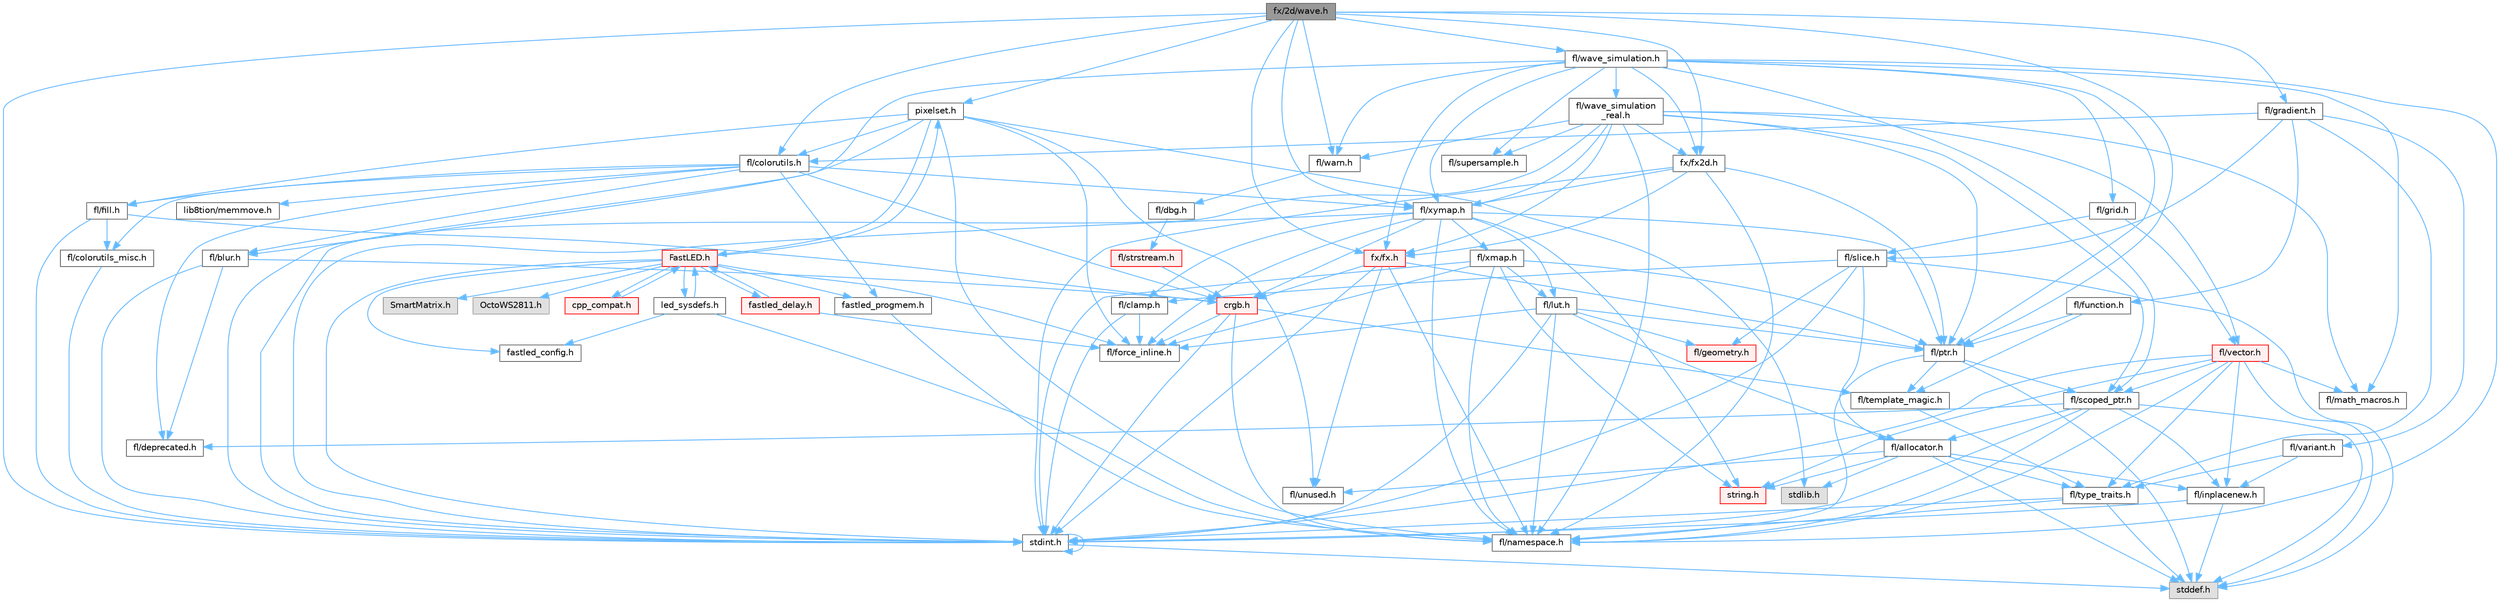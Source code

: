 digraph "fx/2d/wave.h"
{
 // INTERACTIVE_SVG=YES
 // LATEX_PDF_SIZE
  bgcolor="transparent";
  edge [fontname=Helvetica,fontsize=10,labelfontname=Helvetica,labelfontsize=10];
  node [fontname=Helvetica,fontsize=10,shape=box,height=0.2,width=0.4];
  Node1 [id="Node000001",label="fx/2d/wave.h",height=0.2,width=0.4,color="gray40", fillcolor="grey60", style="filled", fontcolor="black",tooltip=" "];
  Node1 -> Node2 [id="edge1_Node000001_Node000002",color="steelblue1",style="solid",tooltip=" "];
  Node2 [id="Node000002",label="stdint.h",height=0.2,width=0.4,color="grey40", fillcolor="white", style="filled",URL="$df/dd8/stdint_8h.html",tooltip=" "];
  Node2 -> Node3 [id="edge2_Node000002_Node000003",color="steelblue1",style="solid",tooltip=" "];
  Node3 [id="Node000003",label="stddef.h",height=0.2,width=0.4,color="grey60", fillcolor="#E0E0E0", style="filled",tooltip=" "];
  Node2 -> Node2 [id="edge3_Node000002_Node000002",color="steelblue1",style="solid",tooltip=" "];
  Node1 -> Node4 [id="edge4_Node000001_Node000004",color="steelblue1",style="solid",tooltip=" "];
  Node4 [id="Node000004",label="fl/warn.h",height=0.2,width=0.4,color="grey40", fillcolor="white", style="filled",URL="$de/d77/warn_8h.html",tooltip=" "];
  Node4 -> Node5 [id="edge5_Node000004_Node000005",color="steelblue1",style="solid",tooltip=" "];
  Node5 [id="Node000005",label="fl/dbg.h",height=0.2,width=0.4,color="grey40", fillcolor="white", style="filled",URL="$d6/d01/dbg_8h.html",tooltip=" "];
  Node5 -> Node6 [id="edge6_Node000005_Node000006",color="steelblue1",style="solid",tooltip=" "];
  Node6 [id="Node000006",label="fl/strstream.h",height=0.2,width=0.4,color="red", fillcolor="#FFF0F0", style="filled",URL="$d8/d00/strstream_8h.html",tooltip=" "];
  Node6 -> Node7 [id="edge7_Node000006_Node000007",color="steelblue1",style="solid",tooltip=" "];
  Node7 [id="Node000007",label="crgb.h",height=0.2,width=0.4,color="red", fillcolor="#FFF0F0", style="filled",URL="$db/dd1/crgb_8h.html",tooltip="Defines the red, green, and blue (RGB) pixel struct."];
  Node7 -> Node2 [id="edge8_Node000007_Node000002",color="steelblue1",style="solid",tooltip=" "];
  Node7 -> Node9 [id="edge9_Node000007_Node000009",color="steelblue1",style="solid",tooltip=" "];
  Node9 [id="Node000009",label="fl/namespace.h",height=0.2,width=0.4,color="grey40", fillcolor="white", style="filled",URL="$df/d2a/namespace_8h.html",tooltip="Implements the FastLED namespace macros."];
  Node7 -> Node12 [id="edge10_Node000007_Node000012",color="steelblue1",style="solid",tooltip=" "];
  Node12 [id="Node000012",label="fl/force_inline.h",height=0.2,width=0.4,color="grey40", fillcolor="white", style="filled",URL="$d4/d64/force__inline_8h.html",tooltip=" "];
  Node7 -> Node13 [id="edge11_Node000007_Node000013",color="steelblue1",style="solid",tooltip=" "];
  Node13 [id="Node000013",label="fl/template_magic.h",height=0.2,width=0.4,color="grey40", fillcolor="white", style="filled",URL="$d8/d0c/template__magic_8h.html",tooltip=" "];
  Node13 -> Node14 [id="edge12_Node000013_Node000014",color="steelblue1",style="solid",tooltip=" "];
  Node14 [id="Node000014",label="fl/type_traits.h",height=0.2,width=0.4,color="grey40", fillcolor="white", style="filled",URL="$df/d63/type__traits_8h.html",tooltip=" "];
  Node14 -> Node3 [id="edge13_Node000014_Node000003",color="steelblue1",style="solid",tooltip=" "];
  Node14 -> Node2 [id="edge14_Node000014_Node000002",color="steelblue1",style="solid",tooltip=" "];
  Node14 -> Node9 [id="edge15_Node000014_Node000009",color="steelblue1",style="solid",tooltip=" "];
  Node1 -> Node32 [id="edge16_Node000001_Node000032",color="steelblue1",style="solid",tooltip=" "];
  Node32 [id="Node000032",label="fl/colorutils.h",height=0.2,width=0.4,color="grey40", fillcolor="white", style="filled",URL="$d7/df9/fl_2colorutils_8h.html",tooltip="Utility functions for color fill, palettes, blending, and more."];
  Node32 -> Node7 [id="edge17_Node000032_Node000007",color="steelblue1",style="solid",tooltip=" "];
  Node32 -> Node33 [id="edge18_Node000032_Node000033",color="steelblue1",style="solid",tooltip=" "];
  Node33 [id="Node000033",label="fastled_progmem.h",height=0.2,width=0.4,color="grey40", fillcolor="white", style="filled",URL="$df/dab/fastled__progmem_8h.html",tooltip="Wrapper definitions to allow seamless use of PROGMEM in environments that have it."];
  Node33 -> Node9 [id="edge19_Node000033_Node000009",color="steelblue1",style="solid",tooltip=" "];
  Node32 -> Node34 [id="edge20_Node000032_Node000034",color="steelblue1",style="solid",tooltip=" "];
  Node34 [id="Node000034",label="fl/blur.h",height=0.2,width=0.4,color="grey40", fillcolor="white", style="filled",URL="$d4/df5/blur_8h.html",tooltip=" "];
  Node34 -> Node2 [id="edge21_Node000034_Node000002",color="steelblue1",style="solid",tooltip=" "];
  Node34 -> Node7 [id="edge22_Node000034_Node000007",color="steelblue1",style="solid",tooltip=" "];
  Node34 -> Node28 [id="edge23_Node000034_Node000028",color="steelblue1",style="solid",tooltip=" "];
  Node28 [id="Node000028",label="fl/deprecated.h",height=0.2,width=0.4,color="grey40", fillcolor="white", style="filled",URL="$d4/dce/deprecated_8h.html",tooltip=" "];
  Node32 -> Node35 [id="edge24_Node000032_Node000035",color="steelblue1",style="solid",tooltip=" "];
  Node35 [id="Node000035",label="fl/colorutils_misc.h",height=0.2,width=0.4,color="grey40", fillcolor="white", style="filled",URL="$dd/db2/colorutils__misc_8h.html",tooltip=" "];
  Node35 -> Node2 [id="edge25_Node000035_Node000002",color="steelblue1",style="solid",tooltip=" "];
  Node32 -> Node28 [id="edge26_Node000032_Node000028",color="steelblue1",style="solid",tooltip=" "];
  Node32 -> Node36 [id="edge27_Node000032_Node000036",color="steelblue1",style="solid",tooltip=" "];
  Node36 [id="Node000036",label="fl/fill.h",height=0.2,width=0.4,color="grey40", fillcolor="white", style="filled",URL="$d2/d78/fill_8h.html",tooltip=" "];
  Node36 -> Node7 [id="edge28_Node000036_Node000007",color="steelblue1",style="solid",tooltip=" "];
  Node36 -> Node35 [id="edge29_Node000036_Node000035",color="steelblue1",style="solid",tooltip=" "];
  Node36 -> Node2 [id="edge30_Node000036_Node000002",color="steelblue1",style="solid",tooltip=" "];
  Node32 -> Node37 [id="edge31_Node000032_Node000037",color="steelblue1",style="solid",tooltip=" "];
  Node37 [id="Node000037",label="fl/xymap.h",height=0.2,width=0.4,color="grey40", fillcolor="white", style="filled",URL="$da/d61/xymap_8h.html",tooltip=" "];
  Node37 -> Node2 [id="edge32_Node000037_Node000002",color="steelblue1",style="solid",tooltip=" "];
  Node37 -> Node16 [id="edge33_Node000037_Node000016",color="steelblue1",style="solid",tooltip=" "];
  Node16 [id="Node000016",label="string.h",height=0.2,width=0.4,color="red", fillcolor="#FFF0F0", style="filled",URL="$da/d66/string_8h.html",tooltip=" "];
  Node37 -> Node7 [id="edge34_Node000037_Node000007",color="steelblue1",style="solid",tooltip=" "];
  Node37 -> Node19 [id="edge35_Node000037_Node000019",color="steelblue1",style="solid",tooltip=" "];
  Node19 [id="Node000019",label="fl/clamp.h",height=0.2,width=0.4,color="grey40", fillcolor="white", style="filled",URL="$d6/dd3/clamp_8h.html",tooltip=" "];
  Node19 -> Node2 [id="edge36_Node000019_Node000002",color="steelblue1",style="solid",tooltip=" "];
  Node19 -> Node12 [id="edge37_Node000019_Node000012",color="steelblue1",style="solid",tooltip=" "];
  Node37 -> Node12 [id="edge38_Node000037_Node000012",color="steelblue1",style="solid",tooltip=" "];
  Node37 -> Node38 [id="edge39_Node000037_Node000038",color="steelblue1",style="solid",tooltip=" "];
  Node38 [id="Node000038",label="fl/lut.h",height=0.2,width=0.4,color="grey40", fillcolor="white", style="filled",URL="$db/d54/lut_8h.html",tooltip=" "];
  Node38 -> Node24 [id="edge40_Node000038_Node000024",color="steelblue1",style="solid",tooltip=" "];
  Node24 [id="Node000024",label="fl/allocator.h",height=0.2,width=0.4,color="grey40", fillcolor="white", style="filled",URL="$da/da9/allocator_8h.html",tooltip=" "];
  Node24 -> Node3 [id="edge41_Node000024_Node000003",color="steelblue1",style="solid",tooltip=" "];
  Node24 -> Node25 [id="edge42_Node000024_Node000025",color="steelblue1",style="solid",tooltip=" "];
  Node25 [id="Node000025",label="stdlib.h",height=0.2,width=0.4,color="grey60", fillcolor="#E0E0E0", style="filled",tooltip=" "];
  Node24 -> Node16 [id="edge43_Node000024_Node000016",color="steelblue1",style="solid",tooltip=" "];
  Node24 -> Node26 [id="edge44_Node000024_Node000026",color="steelblue1",style="solid",tooltip=" "];
  Node26 [id="Node000026",label="fl/inplacenew.h",height=0.2,width=0.4,color="grey40", fillcolor="white", style="filled",URL="$db/d36/inplacenew_8h.html",tooltip=" "];
  Node26 -> Node3 [id="edge45_Node000026_Node000003",color="steelblue1",style="solid",tooltip=" "];
  Node26 -> Node2 [id="edge46_Node000026_Node000002",color="steelblue1",style="solid",tooltip=" "];
  Node24 -> Node14 [id="edge47_Node000024_Node000014",color="steelblue1",style="solid",tooltip=" "];
  Node24 -> Node27 [id="edge48_Node000024_Node000027",color="steelblue1",style="solid",tooltip=" "];
  Node27 [id="Node000027",label="fl/unused.h",height=0.2,width=0.4,color="grey40", fillcolor="white", style="filled",URL="$d8/d4b/unused_8h.html",tooltip=" "];
  Node38 -> Node12 [id="edge49_Node000038_Node000012",color="steelblue1",style="solid",tooltip=" "];
  Node38 -> Node22 [id="edge50_Node000038_Node000022",color="steelblue1",style="solid",tooltip=" "];
  Node22 [id="Node000022",label="fl/ptr.h",height=0.2,width=0.4,color="grey40", fillcolor="white", style="filled",URL="$dd/d98/ptr_8h.html",tooltip=" "];
  Node22 -> Node3 [id="edge51_Node000022_Node000003",color="steelblue1",style="solid",tooltip=" "];
  Node22 -> Node9 [id="edge52_Node000022_Node000009",color="steelblue1",style="solid",tooltip=" "];
  Node22 -> Node23 [id="edge53_Node000022_Node000023",color="steelblue1",style="solid",tooltip=" "];
  Node23 [id="Node000023",label="fl/scoped_ptr.h",height=0.2,width=0.4,color="grey40", fillcolor="white", style="filled",URL="$d0/d44/scoped__ptr_8h.html",tooltip=" "];
  Node23 -> Node3 [id="edge54_Node000023_Node000003",color="steelblue1",style="solid",tooltip=" "];
  Node23 -> Node2 [id="edge55_Node000023_Node000002",color="steelblue1",style="solid",tooltip=" "];
  Node23 -> Node24 [id="edge56_Node000023_Node000024",color="steelblue1",style="solid",tooltip=" "];
  Node23 -> Node26 [id="edge57_Node000023_Node000026",color="steelblue1",style="solid",tooltip=" "];
  Node23 -> Node9 [id="edge58_Node000023_Node000009",color="steelblue1",style="solid",tooltip=" "];
  Node23 -> Node28 [id="edge59_Node000023_Node000028",color="steelblue1",style="solid",tooltip=" "];
  Node22 -> Node13 [id="edge60_Node000022_Node000013",color="steelblue1",style="solid",tooltip=" "];
  Node38 -> Node2 [id="edge61_Node000038_Node000002",color="steelblue1",style="solid",tooltip=" "];
  Node38 -> Node17 [id="edge62_Node000038_Node000017",color="steelblue1",style="solid",tooltip=" "];
  Node17 [id="Node000017",label="fl/geometry.h",height=0.2,width=0.4,color="red", fillcolor="#FFF0F0", style="filled",URL="$d4/d67/geometry_8h.html",tooltip=" "];
  Node38 -> Node9 [id="edge63_Node000038_Node000009",color="steelblue1",style="solid",tooltip=" "];
  Node37 -> Node9 [id="edge64_Node000037_Node000009",color="steelblue1",style="solid",tooltip=" "];
  Node37 -> Node22 [id="edge65_Node000037_Node000022",color="steelblue1",style="solid",tooltip=" "];
  Node37 -> Node39 [id="edge66_Node000037_Node000039",color="steelblue1",style="solid",tooltip=" "];
  Node39 [id="Node000039",label="fl/xmap.h",height=0.2,width=0.4,color="grey40", fillcolor="white", style="filled",URL="$dd/dcc/xmap_8h.html",tooltip=" "];
  Node39 -> Node2 [id="edge67_Node000039_Node000002",color="steelblue1",style="solid",tooltip=" "];
  Node39 -> Node16 [id="edge68_Node000039_Node000016",color="steelblue1",style="solid",tooltip=" "];
  Node39 -> Node12 [id="edge69_Node000039_Node000012",color="steelblue1",style="solid",tooltip=" "];
  Node39 -> Node38 [id="edge70_Node000039_Node000038",color="steelblue1",style="solid",tooltip=" "];
  Node39 -> Node22 [id="edge71_Node000039_Node000022",color="steelblue1",style="solid",tooltip=" "];
  Node39 -> Node9 [id="edge72_Node000039_Node000009",color="steelblue1",style="solid",tooltip=" "];
  Node32 -> Node40 [id="edge73_Node000032_Node000040",color="steelblue1",style="solid",tooltip=" "];
  Node40 [id="Node000040",label="lib8tion/memmove.h",height=0.2,width=0.4,color="grey40", fillcolor="white", style="filled",URL="$d9/d72/memmove_8h.html",tooltip=" "];
  Node1 -> Node41 [id="edge74_Node000001_Node000041",color="steelblue1",style="solid",tooltip=" "];
  Node41 [id="Node000041",label="fl/gradient.h",height=0.2,width=0.4,color="grey40", fillcolor="white", style="filled",URL="$db/dfe/gradient_8h.html",tooltip=" "];
  Node41 -> Node32 [id="edge75_Node000041_Node000032",color="steelblue1",style="solid",tooltip=" "];
  Node41 -> Node42 [id="edge76_Node000041_Node000042",color="steelblue1",style="solid",tooltip=" "];
  Node42 [id="Node000042",label="fl/function.h",height=0.2,width=0.4,color="grey40", fillcolor="white", style="filled",URL="$dd/d67/function_8h.html",tooltip=" "];
  Node42 -> Node22 [id="edge77_Node000042_Node000022",color="steelblue1",style="solid",tooltip=" "];
  Node42 -> Node13 [id="edge78_Node000042_Node000013",color="steelblue1",style="solid",tooltip=" "];
  Node41 -> Node43 [id="edge79_Node000041_Node000043",color="steelblue1",style="solid",tooltip=" "];
  Node43 [id="Node000043",label="fl/slice.h",height=0.2,width=0.4,color="grey40", fillcolor="white", style="filled",URL="$d0/d48/slice_8h.html",tooltip=" "];
  Node43 -> Node3 [id="edge80_Node000043_Node000003",color="steelblue1",style="solid",tooltip=" "];
  Node43 -> Node2 [id="edge81_Node000043_Node000002",color="steelblue1",style="solid",tooltip=" "];
  Node43 -> Node19 [id="edge82_Node000043_Node000019",color="steelblue1",style="solid",tooltip=" "];
  Node43 -> Node17 [id="edge83_Node000043_Node000017",color="steelblue1",style="solid",tooltip=" "];
  Node43 -> Node24 [id="edge84_Node000043_Node000024",color="steelblue1",style="solid",tooltip=" "];
  Node41 -> Node14 [id="edge85_Node000041_Node000014",color="steelblue1",style="solid",tooltip=" "];
  Node41 -> Node44 [id="edge86_Node000041_Node000044",color="steelblue1",style="solid",tooltip=" "];
  Node44 [id="Node000044",label="fl/variant.h",height=0.2,width=0.4,color="grey40", fillcolor="white", style="filled",URL="$d6/d10/variant_8h.html",tooltip=" "];
  Node44 -> Node26 [id="edge87_Node000044_Node000026",color="steelblue1",style="solid",tooltip=" "];
  Node44 -> Node14 [id="edge88_Node000044_Node000014",color="steelblue1",style="solid",tooltip=" "];
  Node1 -> Node22 [id="edge89_Node000001_Node000022",color="steelblue1",style="solid",tooltip=" "];
  Node1 -> Node45 [id="edge90_Node000001_Node000045",color="steelblue1",style="solid",tooltip=" "];
  Node45 [id="Node000045",label="fl/wave_simulation.h",height=0.2,width=0.4,color="grey40", fillcolor="white", style="filled",URL="$dc/d36/wave__simulation_8h.html",tooltip=" "];
  Node45 -> Node2 [id="edge91_Node000045_Node000002",color="steelblue1",style="solid",tooltip=" "];
  Node45 -> Node21 [id="edge92_Node000045_Node000021",color="steelblue1",style="solid",tooltip=" "];
  Node21 [id="Node000021",label="fl/math_macros.h",height=0.2,width=0.4,color="grey40", fillcolor="white", style="filled",URL="$d8/db8/math__macros_8h.html",tooltip=" "];
  Node45 -> Node9 [id="edge93_Node000045_Node000009",color="steelblue1",style="solid",tooltip=" "];
  Node45 -> Node23 [id="edge94_Node000045_Node000023",color="steelblue1",style="solid",tooltip=" "];
  Node45 -> Node4 [id="edge95_Node000045_Node000004",color="steelblue1",style="solid",tooltip=" "];
  Node45 -> Node46 [id="edge96_Node000045_Node000046",color="steelblue1",style="solid",tooltip=" "];
  Node46 [id="Node000046",label="fl/wave_simulation\l_real.h",height=0.2,width=0.4,color="grey40", fillcolor="white", style="filled",URL="$dd/d8e/wave__simulation__real_8h.html",tooltip=" "];
  Node46 -> Node2 [id="edge97_Node000046_Node000002",color="steelblue1",style="solid",tooltip=" "];
  Node46 -> Node21 [id="edge98_Node000046_Node000021",color="steelblue1",style="solid",tooltip=" "];
  Node46 -> Node9 [id="edge99_Node000046_Node000009",color="steelblue1",style="solid",tooltip=" "];
  Node46 -> Node23 [id="edge100_Node000046_Node000023",color="steelblue1",style="solid",tooltip=" "];
  Node46 -> Node29 [id="edge101_Node000046_Node000029",color="steelblue1",style="solid",tooltip=" "];
  Node29 [id="Node000029",label="fl/vector.h",height=0.2,width=0.4,color="red", fillcolor="#FFF0F0", style="filled",URL="$d6/d68/vector_8h.html",tooltip=" "];
  Node29 -> Node3 [id="edge102_Node000029_Node000003",color="steelblue1",style="solid",tooltip=" "];
  Node29 -> Node2 [id="edge103_Node000029_Node000002",color="steelblue1",style="solid",tooltip=" "];
  Node29 -> Node16 [id="edge104_Node000029_Node000016",color="steelblue1",style="solid",tooltip=" "];
  Node29 -> Node21 [id="edge105_Node000029_Node000021",color="steelblue1",style="solid",tooltip=" "];
  Node29 -> Node9 [id="edge106_Node000029_Node000009",color="steelblue1",style="solid",tooltip=" "];
  Node29 -> Node23 [id="edge107_Node000029_Node000023",color="steelblue1",style="solid",tooltip=" "];
  Node29 -> Node14 [id="edge108_Node000029_Node000014",color="steelblue1",style="solid",tooltip=" "];
  Node29 -> Node26 [id="edge109_Node000029_Node000026",color="steelblue1",style="solid",tooltip=" "];
  Node46 -> Node4 [id="edge110_Node000046_Node000004",color="steelblue1",style="solid",tooltip=" "];
  Node46 -> Node22 [id="edge111_Node000046_Node000022",color="steelblue1",style="solid",tooltip=" "];
  Node46 -> Node47 [id="edge112_Node000046_Node000047",color="steelblue1",style="solid",tooltip=" "];
  Node47 [id="Node000047",label="fl/supersample.h",height=0.2,width=0.4,color="grey40", fillcolor="white", style="filled",URL="$d2/dce/supersample_8h.html",tooltip=" "];
  Node46 -> Node37 [id="edge113_Node000046_Node000037",color="steelblue1",style="solid",tooltip=" "];
  Node46 -> Node48 [id="edge114_Node000046_Node000048",color="steelblue1",style="solid",tooltip=" "];
  Node48 [id="Node000048",label="fx/fx.h",height=0.2,width=0.4,color="red", fillcolor="#FFF0F0", style="filled",URL="$df/d44/src_2fx_2fx_8h.html",tooltip=" "];
  Node48 -> Node2 [id="edge115_Node000048_Node000002",color="steelblue1",style="solid",tooltip=" "];
  Node48 -> Node7 [id="edge116_Node000048_Node000007",color="steelblue1",style="solid",tooltip=" "];
  Node48 -> Node9 [id="edge117_Node000048_Node000009",color="steelblue1",style="solid",tooltip=" "];
  Node48 -> Node22 [id="edge118_Node000048_Node000022",color="steelblue1",style="solid",tooltip=" "];
  Node48 -> Node27 [id="edge119_Node000048_Node000027",color="steelblue1",style="solid",tooltip=" "];
  Node46 -> Node51 [id="edge120_Node000046_Node000051",color="steelblue1",style="solid",tooltip=" "];
  Node51 [id="Node000051",label="fx/fx2d.h",height=0.2,width=0.4,color="grey40", fillcolor="white", style="filled",URL="$d9/d43/fx2d_8h.html",tooltip=" "];
  Node51 -> Node2 [id="edge121_Node000051_Node000002",color="steelblue1",style="solid",tooltip=" "];
  Node51 -> Node9 [id="edge122_Node000051_Node000009",color="steelblue1",style="solid",tooltip=" "];
  Node51 -> Node22 [id="edge123_Node000051_Node000022",color="steelblue1",style="solid",tooltip=" "];
  Node51 -> Node37 [id="edge124_Node000051_Node000037",color="steelblue1",style="solid",tooltip=" "];
  Node51 -> Node48 [id="edge125_Node000051_Node000048",color="steelblue1",style="solid",tooltip=" "];
  Node45 -> Node52 [id="edge126_Node000045_Node000052",color="steelblue1",style="solid",tooltip=" "];
  Node52 [id="Node000052",label="fl/grid.h",height=0.2,width=0.4,color="grey40", fillcolor="white", style="filled",URL="$da/d15/grid_8h.html",tooltip=" "];
  Node52 -> Node43 [id="edge127_Node000052_Node000043",color="steelblue1",style="solid",tooltip=" "];
  Node52 -> Node29 [id="edge128_Node000052_Node000029",color="steelblue1",style="solid",tooltip=" "];
  Node45 -> Node22 [id="edge129_Node000045_Node000022",color="steelblue1",style="solid",tooltip=" "];
  Node45 -> Node47 [id="edge130_Node000045_Node000047",color="steelblue1",style="solid",tooltip=" "];
  Node45 -> Node37 [id="edge131_Node000045_Node000037",color="steelblue1",style="solid",tooltip=" "];
  Node45 -> Node48 [id="edge132_Node000045_Node000048",color="steelblue1",style="solid",tooltip=" "];
  Node45 -> Node51 [id="edge133_Node000045_Node000051",color="steelblue1",style="solid",tooltip=" "];
  Node1 -> Node37 [id="edge134_Node000001_Node000037",color="steelblue1",style="solid",tooltip=" "];
  Node1 -> Node48 [id="edge135_Node000001_Node000048",color="steelblue1",style="solid",tooltip=" "];
  Node1 -> Node51 [id="edge136_Node000001_Node000051",color="steelblue1",style="solid",tooltip=" "];
  Node1 -> Node53 [id="edge137_Node000001_Node000053",color="steelblue1",style="solid",tooltip=" "];
  Node53 [id="Node000053",label="pixelset.h",height=0.2,width=0.4,color="grey40", fillcolor="white", style="filled",URL="$d4/d46/pixelset_8h.html",tooltip="Declares classes for managing logical groups of LEDs."];
  Node53 -> Node12 [id="edge138_Node000053_Node000012",color="steelblue1",style="solid",tooltip=" "];
  Node53 -> Node9 [id="edge139_Node000053_Node000009",color="steelblue1",style="solid",tooltip=" "];
  Node53 -> Node27 [id="edge140_Node000053_Node000027",color="steelblue1",style="solid",tooltip=" "];
  Node53 -> Node32 [id="edge141_Node000053_Node000032",color="steelblue1",style="solid",tooltip=" "];
  Node53 -> Node36 [id="edge142_Node000053_Node000036",color="steelblue1",style="solid",tooltip=" "];
  Node53 -> Node34 [id="edge143_Node000053_Node000034",color="steelblue1",style="solid",tooltip=" "];
  Node53 -> Node54 [id="edge144_Node000053_Node000054",color="steelblue1",style="solid",tooltip=" "];
  Node54 [id="Node000054",label="FastLED.h",height=0.2,width=0.4,color="red", fillcolor="#FFF0F0", style="filled",URL="$db/d97/_fast_l_e_d_8h.html",tooltip="central include file for FastLED, defines the CFastLED class/object"];
  Node54 -> Node2 [id="edge145_Node000054_Node000002",color="steelblue1",style="solid",tooltip=" "];
  Node54 -> Node55 [id="edge146_Node000054_Node000055",color="steelblue1",style="solid",tooltip=" "];
  Node55 [id="Node000055",label="SmartMatrix.h",height=0.2,width=0.4,color="grey60", fillcolor="#E0E0E0", style="filled",tooltip=" "];
  Node54 -> Node56 [id="edge147_Node000054_Node000056",color="steelblue1",style="solid",tooltip=" "];
  Node56 [id="Node000056",label="OctoWS2811.h",height=0.2,width=0.4,color="grey60", fillcolor="#E0E0E0", style="filled",tooltip=" "];
  Node54 -> Node12 [id="edge148_Node000054_Node000012",color="steelblue1",style="solid",tooltip=" "];
  Node54 -> Node57 [id="edge149_Node000054_Node000057",color="steelblue1",style="solid",tooltip=" "];
  Node57 [id="Node000057",label="cpp_compat.h",height=0.2,width=0.4,color="red", fillcolor="#FFF0F0", style="filled",URL="$d9/d13/cpp__compat_8h.html",tooltip="Compatibility functions based on C++ version."];
  Node57 -> Node54 [id="edge150_Node000057_Node000054",color="steelblue1",style="solid",tooltip=" "];
  Node54 -> Node59 [id="edge151_Node000054_Node000059",color="steelblue1",style="solid",tooltip=" "];
  Node59 [id="Node000059",label="fastled_config.h",height=0.2,width=0.4,color="grey40", fillcolor="white", style="filled",URL="$d5/d11/fastled__config_8h.html",tooltip="Contains definitions that can be used to configure FastLED at compile time."];
  Node54 -> Node60 [id="edge152_Node000054_Node000060",color="steelblue1",style="solid",tooltip=" "];
  Node60 [id="Node000060",label="led_sysdefs.h",height=0.2,width=0.4,color="grey40", fillcolor="white", style="filled",URL="$d9/d3e/led__sysdefs_8h.html",tooltip="Determines which platform system definitions to include."];
  Node60 -> Node54 [id="edge153_Node000060_Node000054",color="steelblue1",style="solid",tooltip=" "];
  Node60 -> Node59 [id="edge154_Node000060_Node000059",color="steelblue1",style="solid",tooltip=" "];
  Node60 -> Node9 [id="edge155_Node000060_Node000009",color="steelblue1",style="solid",tooltip=" "];
  Node54 -> Node61 [id="edge156_Node000054_Node000061",color="steelblue1",style="solid",tooltip=" "];
  Node61 [id="Node000061",label="fastled_delay.h",height=0.2,width=0.4,color="red", fillcolor="#FFF0F0", style="filled",URL="$d0/da8/fastled__delay_8h.html",tooltip="Utility functions and classes for managing delay cycles."];
  Node61 -> Node54 [id="edge157_Node000061_Node000054",color="steelblue1",style="solid",tooltip=" "];
  Node61 -> Node12 [id="edge158_Node000061_Node000012",color="steelblue1",style="solid",tooltip=" "];
  Node54 -> Node33 [id="edge159_Node000054_Node000033",color="steelblue1",style="solid",tooltip=" "];
  Node54 -> Node53 [id="edge160_Node000054_Node000053",color="steelblue1",style="solid",tooltip=" "];
  Node53 -> Node25 [id="edge161_Node000053_Node000025",color="steelblue1",style="solid",tooltip=" "];
}
